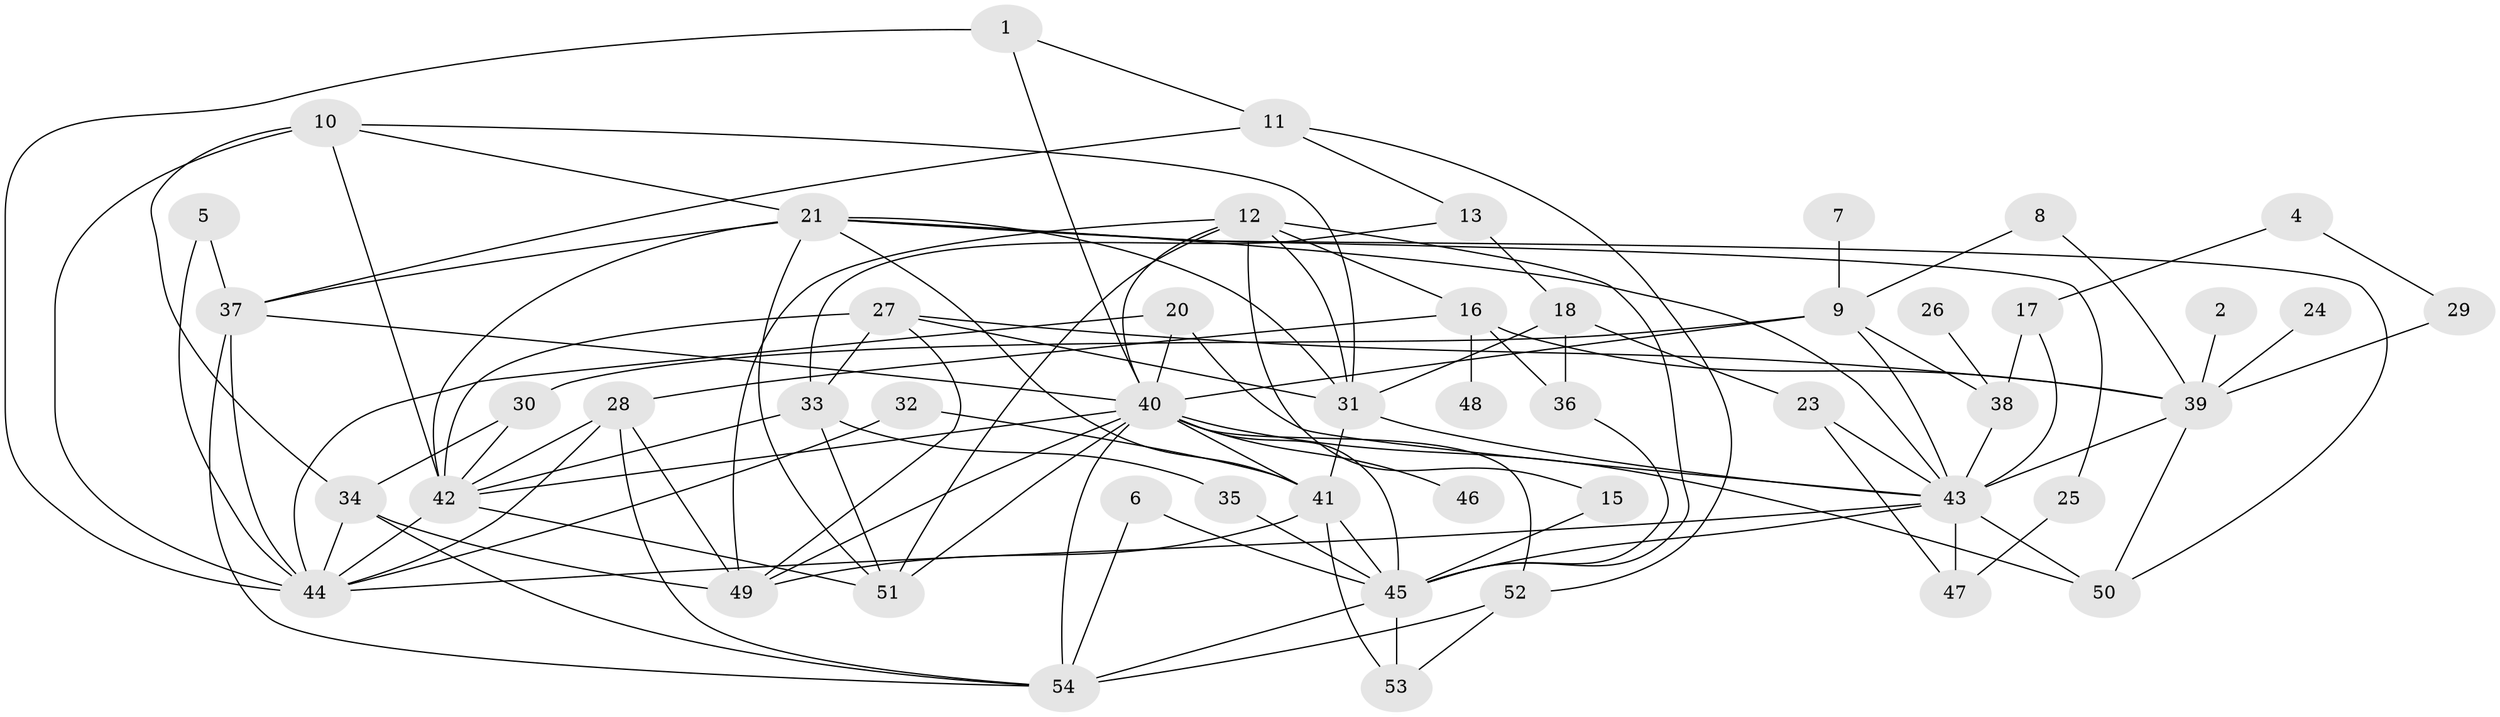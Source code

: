 // original degree distribution, {2: 0.19626168224299065, 3: 0.27102803738317754, 6: 0.056074766355140186, 4: 0.16822429906542055, 5: 0.08411214953271028, 1: 0.14018691588785046, 7: 0.037383177570093455, 0: 0.028037383177570093, 9: 0.009345794392523364, 8: 0.009345794392523364}
// Generated by graph-tools (version 1.1) at 2025/25/03/09/25 03:25:17]
// undirected, 50 vertices, 112 edges
graph export_dot {
graph [start="1"]
  node [color=gray90,style=filled];
  1;
  2;
  4;
  5;
  6;
  7;
  8;
  9;
  10;
  11;
  12;
  13;
  15;
  16;
  17;
  18;
  20;
  21;
  23;
  24;
  25;
  26;
  27;
  28;
  29;
  30;
  31;
  32;
  33;
  34;
  35;
  36;
  37;
  38;
  39;
  40;
  41;
  42;
  43;
  44;
  45;
  46;
  47;
  48;
  49;
  50;
  51;
  52;
  53;
  54;
  1 -- 11 [weight=1.0];
  1 -- 40 [weight=1.0];
  1 -- 44 [weight=1.0];
  2 -- 39 [weight=1.0];
  4 -- 17 [weight=1.0];
  4 -- 29 [weight=1.0];
  5 -- 37 [weight=1.0];
  5 -- 44 [weight=2.0];
  6 -- 45 [weight=1.0];
  6 -- 54 [weight=1.0];
  7 -- 9 [weight=1.0];
  8 -- 9 [weight=1.0];
  8 -- 39 [weight=1.0];
  9 -- 30 [weight=1.0];
  9 -- 38 [weight=1.0];
  9 -- 40 [weight=1.0];
  9 -- 43 [weight=1.0];
  10 -- 21 [weight=1.0];
  10 -- 31 [weight=1.0];
  10 -- 34 [weight=1.0];
  10 -- 42 [weight=1.0];
  10 -- 44 [weight=1.0];
  11 -- 13 [weight=1.0];
  11 -- 37 [weight=1.0];
  11 -- 52 [weight=1.0];
  12 -- 15 [weight=1.0];
  12 -- 16 [weight=1.0];
  12 -- 31 [weight=1.0];
  12 -- 40 [weight=1.0];
  12 -- 45 [weight=1.0];
  12 -- 49 [weight=1.0];
  12 -- 51 [weight=1.0];
  13 -- 18 [weight=1.0];
  13 -- 33 [weight=1.0];
  15 -- 45 [weight=1.0];
  16 -- 28 [weight=1.0];
  16 -- 36 [weight=1.0];
  16 -- 39 [weight=1.0];
  16 -- 48 [weight=1.0];
  17 -- 38 [weight=1.0];
  17 -- 43 [weight=1.0];
  18 -- 23 [weight=1.0];
  18 -- 31 [weight=1.0];
  18 -- 36 [weight=1.0];
  20 -- 40 [weight=1.0];
  20 -- 43 [weight=1.0];
  20 -- 44 [weight=1.0];
  21 -- 25 [weight=1.0];
  21 -- 31 [weight=1.0];
  21 -- 37 [weight=1.0];
  21 -- 41 [weight=1.0];
  21 -- 42 [weight=2.0];
  21 -- 43 [weight=1.0];
  21 -- 50 [weight=1.0];
  21 -- 51 [weight=1.0];
  23 -- 43 [weight=2.0];
  23 -- 47 [weight=1.0];
  24 -- 39 [weight=1.0];
  25 -- 47 [weight=1.0];
  26 -- 38 [weight=1.0];
  27 -- 31 [weight=1.0];
  27 -- 33 [weight=1.0];
  27 -- 39 [weight=1.0];
  27 -- 42 [weight=1.0];
  27 -- 49 [weight=1.0];
  28 -- 42 [weight=1.0];
  28 -- 44 [weight=2.0];
  28 -- 49 [weight=1.0];
  28 -- 54 [weight=1.0];
  29 -- 39 [weight=1.0];
  30 -- 34 [weight=1.0];
  30 -- 42 [weight=1.0];
  31 -- 41 [weight=1.0];
  31 -- 43 [weight=1.0];
  32 -- 41 [weight=1.0];
  32 -- 44 [weight=1.0];
  33 -- 35 [weight=1.0];
  33 -- 42 [weight=1.0];
  33 -- 51 [weight=1.0];
  34 -- 44 [weight=1.0];
  34 -- 49 [weight=1.0];
  34 -- 54 [weight=1.0];
  35 -- 45 [weight=1.0];
  36 -- 45 [weight=1.0];
  37 -- 40 [weight=1.0];
  37 -- 44 [weight=1.0];
  37 -- 54 [weight=1.0];
  38 -- 43 [weight=1.0];
  39 -- 43 [weight=1.0];
  39 -- 50 [weight=1.0];
  40 -- 41 [weight=1.0];
  40 -- 42 [weight=2.0];
  40 -- 45 [weight=1.0];
  40 -- 46 [weight=1.0];
  40 -- 49 [weight=1.0];
  40 -- 50 [weight=1.0];
  40 -- 51 [weight=2.0];
  40 -- 52 [weight=1.0];
  40 -- 54 [weight=1.0];
  41 -- 45 [weight=1.0];
  41 -- 49 [weight=1.0];
  41 -- 53 [weight=1.0];
  42 -- 44 [weight=1.0];
  42 -- 51 [weight=1.0];
  43 -- 44 [weight=1.0];
  43 -- 45 [weight=1.0];
  43 -- 47 [weight=1.0];
  43 -- 50 [weight=1.0];
  45 -- 53 [weight=1.0];
  45 -- 54 [weight=1.0];
  52 -- 53 [weight=1.0];
  52 -- 54 [weight=1.0];
}
